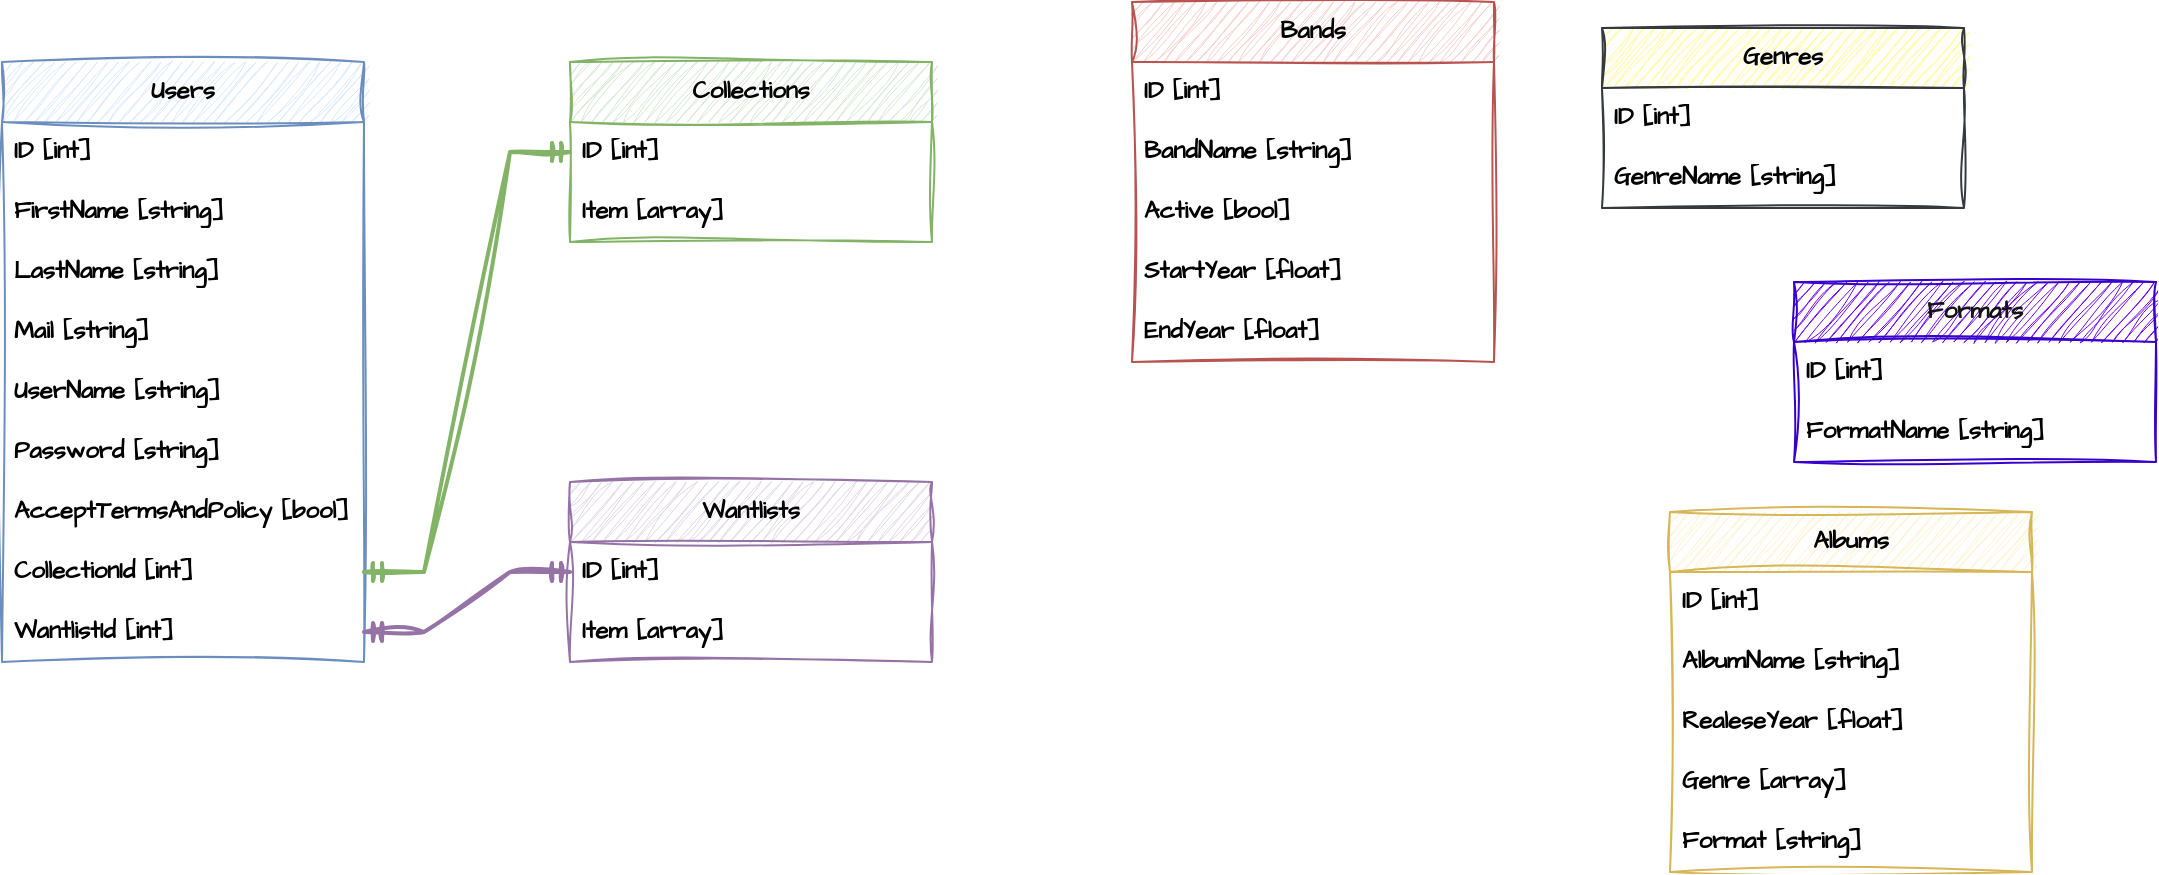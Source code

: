 <mxfile version="24.7.10">
  <diagram name="Side-1" id="hYl23U7V2RCPX1tAS0i-">
    <mxGraphModel dx="794" dy="412" grid="0" gridSize="10" guides="1" tooltips="1" connect="1" arrows="1" fold="1" page="0" pageScale="1" pageWidth="827" pageHeight="1169" math="0" shadow="0">
      <root>
        <mxCell id="0" />
        <mxCell id="1" parent="0" />
        <mxCell id="lsdyHEgO3eYV5bxi-3uH-2" value="&lt;span&gt;Users&lt;/span&gt;" style="swimlane;fontStyle=1;childLayout=stackLayout;horizontal=1;startSize=30;horizontalStack=0;resizeParent=1;resizeParentMax=0;resizeLast=0;collapsible=1;marginBottom=0;whiteSpace=wrap;html=1;sketch=1;hachureGap=4;jiggle=2;curveFitting=1;fontFamily=Architects Daughter;fontSource=https%3A%2F%2Ffonts.googleapis.com%2Fcss%3Ffamily%3DArchitects%2BDaughter;fillColor=#dae8fc;strokeColor=#6c8ebf;" vertex="1" parent="1">
          <mxGeometry x="89" y="67" width="181" height="300" as="geometry" />
        </mxCell>
        <mxCell id="lsdyHEgO3eYV5bxi-3uH-3" value="ID [int]" style="text;strokeColor=none;fillColor=none;align=left;verticalAlign=middle;spacingLeft=4;spacingRight=4;overflow=hidden;points=[[0,0.5],[1,0.5]];portConstraint=eastwest;rotatable=0;whiteSpace=wrap;html=1;fontFamily=Architects Daughter;fontSource=https%3A%2F%2Ffonts.googleapis.com%2Fcss%3Ffamily%3DArchitects%2BDaughter;fontStyle=1" vertex="1" parent="lsdyHEgO3eYV5bxi-3uH-2">
          <mxGeometry y="30" width="181" height="30" as="geometry" />
        </mxCell>
        <mxCell id="lsdyHEgO3eYV5bxi-3uH-4" value="FirstName [string]" style="text;strokeColor=none;fillColor=none;align=left;verticalAlign=middle;spacingLeft=4;spacingRight=4;overflow=hidden;points=[[0,0.5],[1,0.5]];portConstraint=eastwest;rotatable=0;whiteSpace=wrap;html=1;fontFamily=Architects Daughter;fontSource=https%3A%2F%2Ffonts.googleapis.com%2Fcss%3Ffamily%3DArchitects%2BDaughter;fontStyle=1" vertex="1" parent="lsdyHEgO3eYV5bxi-3uH-2">
          <mxGeometry y="60" width="181" height="30" as="geometry" />
        </mxCell>
        <mxCell id="lsdyHEgO3eYV5bxi-3uH-8" value="LastName [string]" style="text;strokeColor=none;fillColor=none;align=left;verticalAlign=middle;spacingLeft=4;spacingRight=4;overflow=hidden;points=[[0,0.5],[1,0.5]];portConstraint=eastwest;rotatable=0;whiteSpace=wrap;html=1;fontFamily=Architects Daughter;fontSource=https%3A%2F%2Ffonts.googleapis.com%2Fcss%3Ffamily%3DArchitects%2BDaughter;fontStyle=1" vertex="1" parent="lsdyHEgO3eYV5bxi-3uH-2">
          <mxGeometry y="90" width="181" height="30" as="geometry" />
        </mxCell>
        <mxCell id="lsdyHEgO3eYV5bxi-3uH-5" value="Mail [string]" style="text;strokeColor=none;fillColor=none;align=left;verticalAlign=middle;spacingLeft=4;spacingRight=4;overflow=hidden;points=[[0,0.5],[1,0.5]];portConstraint=eastwest;rotatable=0;whiteSpace=wrap;html=1;fontFamily=Architects Daughter;fontSource=https%3A%2F%2Ffonts.googleapis.com%2Fcss%3Ffamily%3DArchitects%2BDaughter;fontStyle=1" vertex="1" parent="lsdyHEgO3eYV5bxi-3uH-2">
          <mxGeometry y="120" width="181" height="30" as="geometry" />
        </mxCell>
        <mxCell id="lsdyHEgO3eYV5bxi-3uH-36" value="UserName [string]" style="text;strokeColor=none;fillColor=none;align=left;verticalAlign=middle;spacingLeft=4;spacingRight=4;overflow=hidden;points=[[0,0.5],[1,0.5]];portConstraint=eastwest;rotatable=0;whiteSpace=wrap;html=1;fontFamily=Architects Daughter;fontSource=https://fonts.googleapis.com/css?family=Architects+Daughter;fontStyle=1" vertex="1" parent="lsdyHEgO3eYV5bxi-3uH-2">
          <mxGeometry y="150" width="181" height="30" as="geometry" />
        </mxCell>
        <mxCell id="lsdyHEgO3eYV5bxi-3uH-7" value="Password [string]" style="text;strokeColor=none;fillColor=none;align=left;verticalAlign=middle;spacingLeft=4;spacingRight=4;overflow=hidden;points=[[0,0.5],[1,0.5]];portConstraint=eastwest;rotatable=0;whiteSpace=wrap;html=1;fontFamily=Architects Daughter;fontSource=https%3A%2F%2Ffonts.googleapis.com%2Fcss%3Ffamily%3DArchitects%2BDaughter;fontStyle=1" vertex="1" parent="lsdyHEgO3eYV5bxi-3uH-2">
          <mxGeometry y="180" width="181" height="30" as="geometry" />
        </mxCell>
        <mxCell id="lsdyHEgO3eYV5bxi-3uH-6" value="AcceptTermsAndPolicy [bool]" style="text;strokeColor=none;fillColor=none;align=left;verticalAlign=middle;spacingLeft=4;spacingRight=4;overflow=hidden;points=[[0,0.5],[1,0.5]];portConstraint=eastwest;rotatable=0;whiteSpace=wrap;html=1;fontFamily=Architects Daughter;fontSource=https%3A%2F%2Ffonts.googleapis.com%2Fcss%3Ffamily%3DArchitects%2BDaughter;fontStyle=1" vertex="1" parent="lsdyHEgO3eYV5bxi-3uH-2">
          <mxGeometry y="210" width="181" height="30" as="geometry" />
        </mxCell>
        <mxCell id="lsdyHEgO3eYV5bxi-3uH-44" value="CollectionId [int]" style="text;strokeColor=none;fillColor=none;align=left;verticalAlign=middle;spacingLeft=4;spacingRight=4;overflow=hidden;points=[[0,0.5],[1,0.5]];portConstraint=eastwest;rotatable=0;whiteSpace=wrap;html=1;fontFamily=Architects Daughter;fontSource=https%3A%2F%2Ffonts.googleapis.com%2Fcss%3Ffamily%3DArchitects%2BDaughter;fontStyle=1" vertex="1" parent="lsdyHEgO3eYV5bxi-3uH-2">
          <mxGeometry y="240" width="181" height="30" as="geometry" />
        </mxCell>
        <mxCell id="lsdyHEgO3eYV5bxi-3uH-45" value="WantlistId [int]" style="text;strokeColor=none;fillColor=none;align=left;verticalAlign=middle;spacingLeft=4;spacingRight=4;overflow=hidden;points=[[0,0.5],[1,0.5]];portConstraint=eastwest;rotatable=0;whiteSpace=wrap;html=1;fontFamily=Architects Daughter;fontSource=https%3A%2F%2Ffonts.googleapis.com%2Fcss%3Ffamily%3DArchitects%2BDaughter;fontStyle=1" vertex="1" parent="lsdyHEgO3eYV5bxi-3uH-2">
          <mxGeometry y="270" width="181" height="30" as="geometry" />
        </mxCell>
        <mxCell id="lsdyHEgO3eYV5bxi-3uH-9" value="&lt;span&gt;Collections&lt;/span&gt;" style="swimlane;fontStyle=1;childLayout=stackLayout;horizontal=1;startSize=30;horizontalStack=0;resizeParent=1;resizeParentMax=0;resizeLast=0;collapsible=1;marginBottom=0;whiteSpace=wrap;html=1;sketch=1;hachureGap=4;jiggle=2;curveFitting=1;fontFamily=Architects Daughter;fontSource=https%3A%2F%2Ffonts.googleapis.com%2Fcss%3Ffamily%3DArchitects%2BDaughter;fillColor=#d5e8d4;strokeColor=#82b366;" vertex="1" parent="1">
          <mxGeometry x="373" y="67" width="181" height="90" as="geometry" />
        </mxCell>
        <mxCell id="lsdyHEgO3eYV5bxi-3uH-10" value="ID [int]" style="text;strokeColor=none;fillColor=none;align=left;verticalAlign=middle;spacingLeft=4;spacingRight=4;overflow=hidden;points=[[0,0.5],[1,0.5]];portConstraint=eastwest;rotatable=0;whiteSpace=wrap;html=1;fontFamily=Architects Daughter;fontSource=https%3A%2F%2Ffonts.googleapis.com%2Fcss%3Ffamily%3DArchitects%2BDaughter;fontStyle=1" vertex="1" parent="lsdyHEgO3eYV5bxi-3uH-9">
          <mxGeometry y="30" width="181" height="30" as="geometry" />
        </mxCell>
        <mxCell id="lsdyHEgO3eYV5bxi-3uH-11" value="Item [array]" style="text;strokeColor=none;fillColor=none;align=left;verticalAlign=middle;spacingLeft=4;spacingRight=4;overflow=hidden;points=[[0,0.5],[1,0.5]];portConstraint=eastwest;rotatable=0;whiteSpace=wrap;html=1;fontFamily=Architects Daughter;fontSource=https%3A%2F%2Ffonts.googleapis.com%2Fcss%3Ffamily%3DArchitects%2BDaughter;fontStyle=1" vertex="1" parent="lsdyHEgO3eYV5bxi-3uH-9">
          <mxGeometry y="60" width="181" height="30" as="geometry" />
        </mxCell>
        <mxCell id="lsdyHEgO3eYV5bxi-3uH-16" value="&lt;span&gt;Bands&lt;/span&gt;" style="swimlane;fontStyle=1;childLayout=stackLayout;horizontal=1;startSize=30;horizontalStack=0;resizeParent=1;resizeParentMax=0;resizeLast=0;collapsible=1;marginBottom=0;whiteSpace=wrap;html=1;sketch=1;hachureGap=4;jiggle=2;curveFitting=1;fontFamily=Architects Daughter;fontSource=https%3A%2F%2Ffonts.googleapis.com%2Fcss%3Ffamily%3DArchitects%2BDaughter;fillColor=#f8cecc;strokeColor=#b85450;" vertex="1" parent="1">
          <mxGeometry x="654" y="37" width="181" height="180" as="geometry" />
        </mxCell>
        <mxCell id="lsdyHEgO3eYV5bxi-3uH-17" value="ID [int]" style="text;strokeColor=none;fillColor=none;align=left;verticalAlign=middle;spacingLeft=4;spacingRight=4;overflow=hidden;points=[[0,0.5],[1,0.5]];portConstraint=eastwest;rotatable=0;whiteSpace=wrap;html=1;fontFamily=Architects Daughter;fontSource=https%3A%2F%2Ffonts.googleapis.com%2Fcss%3Ffamily%3DArchitects%2BDaughter;fontStyle=1" vertex="1" parent="lsdyHEgO3eYV5bxi-3uH-16">
          <mxGeometry y="30" width="181" height="30" as="geometry" />
        </mxCell>
        <mxCell id="lsdyHEgO3eYV5bxi-3uH-18" value="BandName [string]" style="text;strokeColor=none;fillColor=none;align=left;verticalAlign=middle;spacingLeft=4;spacingRight=4;overflow=hidden;points=[[0,0.5],[1,0.5]];portConstraint=eastwest;rotatable=0;whiteSpace=wrap;html=1;fontFamily=Architects Daughter;fontSource=https%3A%2F%2Ffonts.googleapis.com%2Fcss%3Ffamily%3DArchitects%2BDaughter;fontStyle=1" vertex="1" parent="lsdyHEgO3eYV5bxi-3uH-16">
          <mxGeometry y="60" width="181" height="30" as="geometry" />
        </mxCell>
        <mxCell id="lsdyHEgO3eYV5bxi-3uH-24" value="Active [bool]" style="text;strokeColor=none;fillColor=none;align=left;verticalAlign=middle;spacingLeft=4;spacingRight=4;overflow=hidden;points=[[0,0.5],[1,0.5]];portConstraint=eastwest;rotatable=0;whiteSpace=wrap;html=1;fontFamily=Architects Daughter;fontSource=https://fonts.googleapis.com/css?family=Architects+Daughter;fontStyle=1" vertex="1" parent="lsdyHEgO3eYV5bxi-3uH-16">
          <mxGeometry y="90" width="181" height="30" as="geometry" />
        </mxCell>
        <mxCell id="lsdyHEgO3eYV5bxi-3uH-19" value="StartYear [float]" style="text;strokeColor=none;fillColor=none;align=left;verticalAlign=middle;spacingLeft=4;spacingRight=4;overflow=hidden;points=[[0,0.5],[1,0.5]];portConstraint=eastwest;rotatable=0;whiteSpace=wrap;html=1;fontFamily=Architects Daughter;fontSource=https%3A%2F%2Ffonts.googleapis.com%2Fcss%3Ffamily%3DArchitects%2BDaughter;fontStyle=1" vertex="1" parent="lsdyHEgO3eYV5bxi-3uH-16">
          <mxGeometry y="120" width="181" height="30" as="geometry" />
        </mxCell>
        <mxCell id="lsdyHEgO3eYV5bxi-3uH-20" value="EndYear [float]" style="text;strokeColor=none;fillColor=none;align=left;verticalAlign=middle;spacingLeft=4;spacingRight=4;overflow=hidden;points=[[0,0.5],[1,0.5]];portConstraint=eastwest;rotatable=0;whiteSpace=wrap;html=1;fontFamily=Architects Daughter;fontSource=https%3A%2F%2Ffonts.googleapis.com%2Fcss%3Ffamily%3DArchitects%2BDaughter;fontStyle=1" vertex="1" parent="lsdyHEgO3eYV5bxi-3uH-16">
          <mxGeometry y="150" width="181" height="30" as="geometry" />
        </mxCell>
        <mxCell id="lsdyHEgO3eYV5bxi-3uH-25" value="&lt;span&gt;Albums&lt;/span&gt;" style="swimlane;fontStyle=1;childLayout=stackLayout;horizontal=1;startSize=30;horizontalStack=0;resizeParent=1;resizeParentMax=0;resizeLast=0;collapsible=1;marginBottom=0;whiteSpace=wrap;html=1;sketch=1;hachureGap=4;jiggle=2;curveFitting=1;fontFamily=Architects Daughter;fontSource=https%3A%2F%2Ffonts.googleapis.com%2Fcss%3Ffamily%3DArchitects%2BDaughter;fillColor=#fff2cc;strokeColor=#d6b656;" vertex="1" parent="1">
          <mxGeometry x="923" y="292" width="181" height="180" as="geometry" />
        </mxCell>
        <mxCell id="lsdyHEgO3eYV5bxi-3uH-26" value="ID [int]" style="text;strokeColor=none;fillColor=none;align=left;verticalAlign=middle;spacingLeft=4;spacingRight=4;overflow=hidden;points=[[0,0.5],[1,0.5]];portConstraint=eastwest;rotatable=0;whiteSpace=wrap;html=1;fontFamily=Architects Daughter;fontSource=https%3A%2F%2Ffonts.googleapis.com%2Fcss%3Ffamily%3DArchitects%2BDaughter;fontStyle=1" vertex="1" parent="lsdyHEgO3eYV5bxi-3uH-25">
          <mxGeometry y="30" width="181" height="30" as="geometry" />
        </mxCell>
        <mxCell id="lsdyHEgO3eYV5bxi-3uH-27" value="AlbumName [string]" style="text;strokeColor=none;fillColor=none;align=left;verticalAlign=middle;spacingLeft=4;spacingRight=4;overflow=hidden;points=[[0,0.5],[1,0.5]];portConstraint=eastwest;rotatable=0;whiteSpace=wrap;html=1;fontFamily=Architects Daughter;fontSource=https%3A%2F%2Ffonts.googleapis.com%2Fcss%3Ffamily%3DArchitects%2BDaughter;fontStyle=1" vertex="1" parent="lsdyHEgO3eYV5bxi-3uH-25">
          <mxGeometry y="60" width="181" height="30" as="geometry" />
        </mxCell>
        <mxCell id="lsdyHEgO3eYV5bxi-3uH-28" value="RealeseYear [float]" style="text;strokeColor=none;fillColor=none;align=left;verticalAlign=middle;spacingLeft=4;spacingRight=4;overflow=hidden;points=[[0,0.5],[1,0.5]];portConstraint=eastwest;rotatable=0;whiteSpace=wrap;html=1;fontFamily=Architects Daughter;fontSource=https://fonts.googleapis.com/css?family=Architects+Daughter;fontStyle=1" vertex="1" parent="lsdyHEgO3eYV5bxi-3uH-25">
          <mxGeometry y="90" width="181" height="30" as="geometry" />
        </mxCell>
        <mxCell id="lsdyHEgO3eYV5bxi-3uH-29" value="Genre [array]" style="text;strokeColor=none;fillColor=none;align=left;verticalAlign=middle;spacingLeft=4;spacingRight=4;overflow=hidden;points=[[0,0.5],[1,0.5]];portConstraint=eastwest;rotatable=0;whiteSpace=wrap;html=1;fontFamily=Architects Daughter;fontSource=https%3A%2F%2Ffonts.googleapis.com%2Fcss%3Ffamily%3DArchitects%2BDaughter;fontStyle=1" vertex="1" parent="lsdyHEgO3eYV5bxi-3uH-25">
          <mxGeometry y="120" width="181" height="30" as="geometry" />
        </mxCell>
        <mxCell id="lsdyHEgO3eYV5bxi-3uH-40" value="Format [string]" style="text;strokeColor=none;fillColor=none;align=left;verticalAlign=middle;spacingLeft=4;spacingRight=4;overflow=hidden;points=[[0,0.5],[1,0.5]];portConstraint=eastwest;rotatable=0;whiteSpace=wrap;html=1;fontFamily=Architects Daughter;fontSource=https://fonts.googleapis.com/css?family=Architects+Daughter;fontStyle=1" vertex="1" parent="lsdyHEgO3eYV5bxi-3uH-25">
          <mxGeometry y="150" width="181" height="30" as="geometry" />
        </mxCell>
        <mxCell id="lsdyHEgO3eYV5bxi-3uH-31" value="&lt;span&gt;Genres&lt;/span&gt;" style="swimlane;fontStyle=1;childLayout=stackLayout;horizontal=1;startSize=30;horizontalStack=0;resizeParent=1;resizeParentMax=0;resizeLast=0;collapsible=1;marginBottom=0;whiteSpace=wrap;html=1;sketch=1;hachureGap=4;jiggle=2;curveFitting=1;fontFamily=Architects Daughter;fontSource=https%3A%2F%2Ffonts.googleapis.com%2Fcss%3Ffamily%3DArchitects%2BDaughter;fillColor=#ffff88;strokeColor=#36393d;" vertex="1" parent="1">
          <mxGeometry x="889" y="50" width="181" height="90" as="geometry" />
        </mxCell>
        <mxCell id="lsdyHEgO3eYV5bxi-3uH-32" value="ID [int]" style="text;strokeColor=none;fillColor=none;align=left;verticalAlign=middle;spacingLeft=4;spacingRight=4;overflow=hidden;points=[[0,0.5],[1,0.5]];portConstraint=eastwest;rotatable=0;whiteSpace=wrap;html=1;fontFamily=Architects Daughter;fontSource=https%3A%2F%2Ffonts.googleapis.com%2Fcss%3Ffamily%3DArchitects%2BDaughter;fontStyle=1" vertex="1" parent="lsdyHEgO3eYV5bxi-3uH-31">
          <mxGeometry y="30" width="181" height="30" as="geometry" />
        </mxCell>
        <mxCell id="lsdyHEgO3eYV5bxi-3uH-33" value="GenreName [string]" style="text;strokeColor=none;fillColor=none;align=left;verticalAlign=middle;spacingLeft=4;spacingRight=4;overflow=hidden;points=[[0,0.5],[1,0.5]];portConstraint=eastwest;rotatable=0;whiteSpace=wrap;html=1;fontFamily=Architects Daughter;fontSource=https%3A%2F%2Ffonts.googleapis.com%2Fcss%3Ffamily%3DArchitects%2BDaughter;fontStyle=1" vertex="1" parent="lsdyHEgO3eYV5bxi-3uH-31">
          <mxGeometry y="60" width="181" height="30" as="geometry" />
        </mxCell>
        <mxCell id="lsdyHEgO3eYV5bxi-3uH-37" value="&lt;span&gt;Wantlists&lt;/span&gt;" style="swimlane;fontStyle=1;childLayout=stackLayout;horizontal=1;startSize=30;horizontalStack=0;resizeParent=1;resizeParentMax=0;resizeLast=0;collapsible=1;marginBottom=0;whiteSpace=wrap;html=1;sketch=1;hachureGap=4;jiggle=2;curveFitting=1;fontFamily=Architects Daughter;fontSource=https%3A%2F%2Ffonts.googleapis.com%2Fcss%3Ffamily%3DArchitects%2BDaughter;fillColor=#e1d5e7;strokeColor=#9673a6;" vertex="1" parent="1">
          <mxGeometry x="373" y="277" width="181" height="90" as="geometry" />
        </mxCell>
        <mxCell id="lsdyHEgO3eYV5bxi-3uH-38" value="ID [int]" style="text;strokeColor=none;fillColor=none;align=left;verticalAlign=middle;spacingLeft=4;spacingRight=4;overflow=hidden;points=[[0,0.5],[1,0.5]];portConstraint=eastwest;rotatable=0;whiteSpace=wrap;html=1;fontFamily=Architects Daughter;fontSource=https%3A%2F%2Ffonts.googleapis.com%2Fcss%3Ffamily%3DArchitects%2BDaughter;fontStyle=1" vertex="1" parent="lsdyHEgO3eYV5bxi-3uH-37">
          <mxGeometry y="30" width="181" height="30" as="geometry" />
        </mxCell>
        <mxCell id="lsdyHEgO3eYV5bxi-3uH-39" value="Item [array]" style="text;strokeColor=none;fillColor=none;align=left;verticalAlign=middle;spacingLeft=4;spacingRight=4;overflow=hidden;points=[[0,0.5],[1,0.5]];portConstraint=eastwest;rotatable=0;whiteSpace=wrap;html=1;fontFamily=Architects Daughter;fontSource=https%3A%2F%2Ffonts.googleapis.com%2Fcss%3Ffamily%3DArchitects%2BDaughter;fontStyle=1" vertex="1" parent="lsdyHEgO3eYV5bxi-3uH-37">
          <mxGeometry y="60" width="181" height="30" as="geometry" />
        </mxCell>
        <mxCell id="lsdyHEgO3eYV5bxi-3uH-41" value="&lt;span&gt;Formats&lt;/span&gt;" style="swimlane;fontStyle=1;childLayout=stackLayout;horizontal=1;startSize=30;horizontalStack=0;resizeParent=1;resizeParentMax=0;resizeLast=0;collapsible=1;marginBottom=0;whiteSpace=wrap;html=1;sketch=1;hachureGap=4;jiggle=2;curveFitting=1;fontFamily=Architects Daughter;fontSource=https%3A%2F%2Ffonts.googleapis.com%2Fcss%3Ffamily%3DArchitects%2BDaughter;fillColor=#6a00ff;strokeColor=#3700CC;fontColor=#141414;labelBorderColor=none;" vertex="1" parent="1">
          <mxGeometry x="985" y="177" width="181" height="90" as="geometry" />
        </mxCell>
        <mxCell id="lsdyHEgO3eYV5bxi-3uH-42" value="ID [int]" style="text;strokeColor=none;fillColor=none;align=left;verticalAlign=middle;spacingLeft=4;spacingRight=4;overflow=hidden;points=[[0,0.5],[1,0.5]];portConstraint=eastwest;rotatable=0;whiteSpace=wrap;html=1;fontFamily=Architects Daughter;fontSource=https%3A%2F%2Ffonts.googleapis.com%2Fcss%3Ffamily%3DArchitects%2BDaughter;fontStyle=1" vertex="1" parent="lsdyHEgO3eYV5bxi-3uH-41">
          <mxGeometry y="30" width="181" height="30" as="geometry" />
        </mxCell>
        <mxCell id="lsdyHEgO3eYV5bxi-3uH-43" value="FormatName [string]" style="text;strokeColor=none;fillColor=none;align=left;verticalAlign=middle;spacingLeft=4;spacingRight=4;overflow=hidden;points=[[0,0.5],[1,0.5]];portConstraint=eastwest;rotatable=0;whiteSpace=wrap;html=1;fontFamily=Architects Daughter;fontSource=https%3A%2F%2Ffonts.googleapis.com%2Fcss%3Ffamily%3DArchitects%2BDaughter;fontStyle=1" vertex="1" parent="lsdyHEgO3eYV5bxi-3uH-41">
          <mxGeometry y="60" width="181" height="30" as="geometry" />
        </mxCell>
        <mxCell id="lsdyHEgO3eYV5bxi-3uH-46" value="" style="edgeStyle=entityRelationEdgeStyle;fontSize=12;html=1;endArrow=ERmandOne;startArrow=ERmandOne;rounded=0;sketch=1;hachureGap=4;jiggle=2;curveFitting=1;fontFamily=Architects Daughter;fontSource=https%3A%2F%2Ffonts.googleapis.com%2Fcss%3Ffamily%3DArchitects%2BDaughter;strokeWidth=2;fillColor=#d5e8d4;strokeColor=#82b366;entryX=0;entryY=0.5;entryDx=0;entryDy=0;exitX=1;exitY=0.5;exitDx=0;exitDy=0;" edge="1" parent="1" source="lsdyHEgO3eYV5bxi-3uH-44" target="lsdyHEgO3eYV5bxi-3uH-10">
          <mxGeometry width="100" height="100" relative="1" as="geometry">
            <mxPoint x="266" y="218" as="sourcePoint" />
            <mxPoint x="366" y="118" as="targetPoint" />
          </mxGeometry>
        </mxCell>
        <mxCell id="lsdyHEgO3eYV5bxi-3uH-48" value="" style="edgeStyle=entityRelationEdgeStyle;fontSize=12;html=1;endArrow=ERmandOne;startArrow=ERmandOne;rounded=0;sketch=1;hachureGap=4;jiggle=2;curveFitting=1;fontFamily=Architects Daughter;fontSource=https%3A%2F%2Ffonts.googleapis.com%2Fcss%3Ffamily%3DArchitects%2BDaughter;strokeWidth=2;fillColor=#e1d5e7;strokeColor=#9673a6;entryX=0;entryY=0.5;entryDx=0;entryDy=0;exitX=1;exitY=0.5;exitDx=0;exitDy=0;" edge="1" parent="1" source="lsdyHEgO3eYV5bxi-3uH-45" target="lsdyHEgO3eYV5bxi-3uH-38">
          <mxGeometry width="100" height="100" relative="1" as="geometry">
            <mxPoint x="315" y="392" as="sourcePoint" />
            <mxPoint x="418" y="182" as="targetPoint" />
          </mxGeometry>
        </mxCell>
      </root>
    </mxGraphModel>
  </diagram>
</mxfile>
